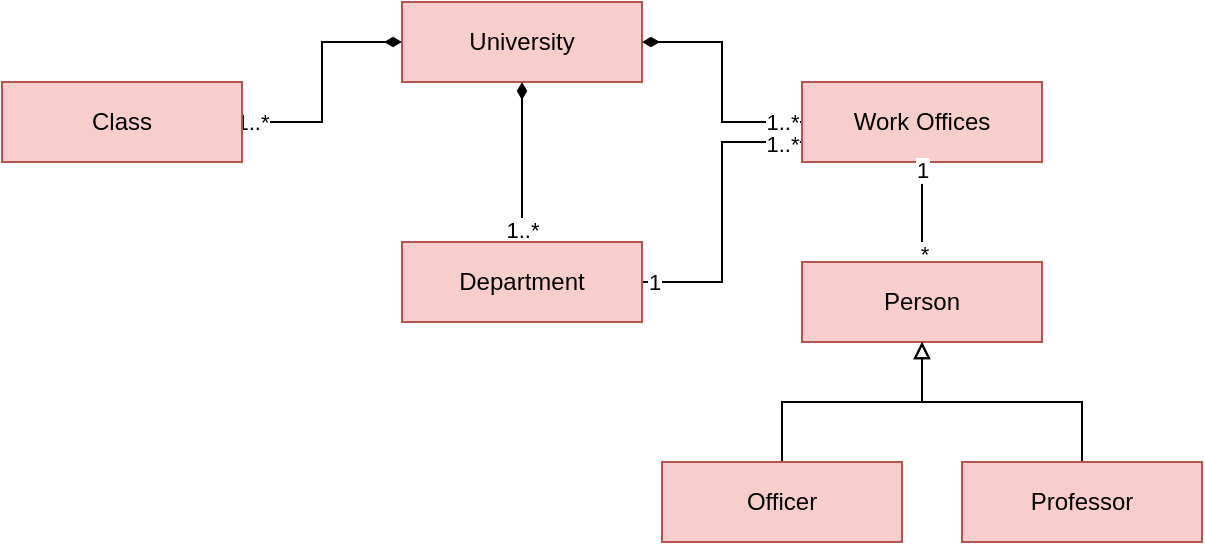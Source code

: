 <mxfile version="20.6.2" type="device"><diagram id="C5RBs43oDa-KdzZeNtuy" name="Page-1"><mxGraphModel dx="701" dy="384" grid="1" gridSize="10" guides="1" tooltips="1" connect="1" arrows="1" fold="1" page="1" pageScale="1" pageWidth="827" pageHeight="1169" math="0" shadow="0"><root><mxCell id="WIyWlLk6GJQsqaUBKTNV-0"/><mxCell id="WIyWlLk6GJQsqaUBKTNV-1" parent="WIyWlLk6GJQsqaUBKTNV-0"/><mxCell id="Tw3rWIJ99iVfpeTAFX9q-0" value="University" style="rounded=0;whiteSpace=wrap;html=1;fillColor=#f8cecc;strokeColor=#b85450;" vertex="1" parent="WIyWlLk6GJQsqaUBKTNV-1"><mxGeometry x="320" y="160" width="120" height="40" as="geometry"/></mxCell><mxCell id="Tw3rWIJ99iVfpeTAFX9q-6" style="edgeStyle=orthogonalEdgeStyle;rounded=0;orthogonalLoop=1;jettySize=auto;html=1;endArrow=diamondThin;endFill=1;" edge="1" parent="WIyWlLk6GJQsqaUBKTNV-1" source="Tw3rWIJ99iVfpeTAFX9q-1" target="Tw3rWIJ99iVfpeTAFX9q-0"><mxGeometry relative="1" as="geometry"/></mxCell><mxCell id="Tw3rWIJ99iVfpeTAFX9q-10" value="1..*" style="edgeLabel;html=1;align=center;verticalAlign=middle;resizable=0;points=[];" vertex="1" connectable="0" parent="Tw3rWIJ99iVfpeTAFX9q-6"><mxGeometry x="-0.924" relative="1" as="geometry"><mxPoint as="offset"/></mxGeometry></mxCell><mxCell id="Tw3rWIJ99iVfpeTAFX9q-1" value="Class" style="rounded=0;whiteSpace=wrap;html=1;fillColor=#f8cecc;strokeColor=#b85450;" vertex="1" parent="WIyWlLk6GJQsqaUBKTNV-1"><mxGeometry x="120" y="200" width="120" height="40" as="geometry"/></mxCell><mxCell id="Tw3rWIJ99iVfpeTAFX9q-7" style="edgeStyle=orthogonalEdgeStyle;rounded=0;orthogonalLoop=1;jettySize=auto;html=1;endArrow=diamondThin;endFill=1;" edge="1" parent="WIyWlLk6GJQsqaUBKTNV-1" source="Tw3rWIJ99iVfpeTAFX9q-2" target="Tw3rWIJ99iVfpeTAFX9q-0"><mxGeometry relative="1" as="geometry"/></mxCell><mxCell id="Tw3rWIJ99iVfpeTAFX9q-9" value="1..*" style="edgeLabel;html=1;align=center;verticalAlign=middle;resizable=0;points=[];" vertex="1" connectable="0" parent="Tw3rWIJ99iVfpeTAFX9q-7"><mxGeometry x="-0.844" relative="1" as="geometry"><mxPoint as="offset"/></mxGeometry></mxCell><mxCell id="Tw3rWIJ99iVfpeTAFX9q-15" style="edgeStyle=orthogonalEdgeStyle;rounded=0;orthogonalLoop=1;jettySize=auto;html=1;entryX=0;entryY=0.75;entryDx=0;entryDy=0;endArrow=none;endFill=0;" edge="1" parent="WIyWlLk6GJQsqaUBKTNV-1" source="Tw3rWIJ99iVfpeTAFX9q-2" target="Tw3rWIJ99iVfpeTAFX9q-3"><mxGeometry relative="1" as="geometry"/></mxCell><mxCell id="Tw3rWIJ99iVfpeTAFX9q-16" value="1..*" style="edgeLabel;html=1;align=center;verticalAlign=middle;resizable=0;points=[];" vertex="1" connectable="0" parent="Tw3rWIJ99iVfpeTAFX9q-15"><mxGeometry x="0.796" y="-1" relative="1" as="geometry"><mxPoint x="5" as="offset"/></mxGeometry></mxCell><mxCell id="Tw3rWIJ99iVfpeTAFX9q-17" value="1" style="edgeLabel;html=1;align=center;verticalAlign=middle;resizable=0;points=[];" vertex="1" connectable="0" parent="Tw3rWIJ99iVfpeTAFX9q-15"><mxGeometry x="-0.917" relative="1" as="geometry"><mxPoint as="offset"/></mxGeometry></mxCell><mxCell id="Tw3rWIJ99iVfpeTAFX9q-2" value="Department" style="rounded=0;whiteSpace=wrap;html=1;fillColor=#f8cecc;strokeColor=#b85450;" vertex="1" parent="WIyWlLk6GJQsqaUBKTNV-1"><mxGeometry x="320" y="280" width="120" height="40" as="geometry"/></mxCell><mxCell id="Tw3rWIJ99iVfpeTAFX9q-8" style="edgeStyle=orthogonalEdgeStyle;rounded=0;orthogonalLoop=1;jettySize=auto;html=1;endArrow=diamondThin;endFill=1;" edge="1" parent="WIyWlLk6GJQsqaUBKTNV-1" source="Tw3rWIJ99iVfpeTAFX9q-3" target="Tw3rWIJ99iVfpeTAFX9q-0"><mxGeometry relative="1" as="geometry"/></mxCell><mxCell id="Tw3rWIJ99iVfpeTAFX9q-11" value="1..*" style="edgeLabel;html=1;align=center;verticalAlign=middle;resizable=0;points=[];" vertex="1" connectable="0" parent="Tw3rWIJ99iVfpeTAFX9q-8"><mxGeometry x="-0.827" relative="1" as="geometry"><mxPoint as="offset"/></mxGeometry></mxCell><mxCell id="Tw3rWIJ99iVfpeTAFX9q-3" value="Work Offices" style="rounded=0;whiteSpace=wrap;html=1;fillColor=#f8cecc;strokeColor=#b85450;" vertex="1" parent="WIyWlLk6GJQsqaUBKTNV-1"><mxGeometry x="520" y="200" width="120" height="40" as="geometry"/></mxCell><mxCell id="Tw3rWIJ99iVfpeTAFX9q-13" value="1" style="edgeStyle=orthogonalEdgeStyle;rounded=0;orthogonalLoop=1;jettySize=auto;html=1;entryX=0.5;entryY=1;entryDx=0;entryDy=0;endArrow=none;endFill=0;" edge="1" parent="WIyWlLk6GJQsqaUBKTNV-1" source="Tw3rWIJ99iVfpeTAFX9q-12" target="Tw3rWIJ99iVfpeTAFX9q-3"><mxGeometry x="0.833" relative="1" as="geometry"><Array as="points"><mxPoint x="580" y="250"/><mxPoint x="580" y="250"/></Array><mxPoint as="offset"/></mxGeometry></mxCell><mxCell id="Tw3rWIJ99iVfpeTAFX9q-14" value="*" style="edgeLabel;html=1;align=center;verticalAlign=middle;resizable=0;points=[];" vertex="1" connectable="0" parent="Tw3rWIJ99iVfpeTAFX9q-13"><mxGeometry x="-0.818" y="-1" relative="1" as="geometry"><mxPoint as="offset"/></mxGeometry></mxCell><mxCell id="Tw3rWIJ99iVfpeTAFX9q-12" value="Person" style="rounded=0;whiteSpace=wrap;html=1;fillColor=#f8cecc;strokeColor=#b85450;" vertex="1" parent="WIyWlLk6GJQsqaUBKTNV-1"><mxGeometry x="520" y="290" width="120" height="40" as="geometry"/></mxCell><mxCell id="Tw3rWIJ99iVfpeTAFX9q-20" style="edgeStyle=orthogonalEdgeStyle;rounded=0;orthogonalLoop=1;jettySize=auto;html=1;endArrow=block;endFill=0;" edge="1" parent="WIyWlLk6GJQsqaUBKTNV-1" source="Tw3rWIJ99iVfpeTAFX9q-18" target="Tw3rWIJ99iVfpeTAFX9q-12"><mxGeometry relative="1" as="geometry"/></mxCell><mxCell id="Tw3rWIJ99iVfpeTAFX9q-18" value="Officer" style="rounded=0;whiteSpace=wrap;html=1;fillColor=#f8cecc;strokeColor=#b85450;" vertex="1" parent="WIyWlLk6GJQsqaUBKTNV-1"><mxGeometry x="450" y="390" width="120" height="40" as="geometry"/></mxCell><mxCell id="Tw3rWIJ99iVfpeTAFX9q-21" style="edgeStyle=orthogonalEdgeStyle;rounded=0;orthogonalLoop=1;jettySize=auto;html=1;endArrow=block;endFill=0;" edge="1" parent="WIyWlLk6GJQsqaUBKTNV-1" source="Tw3rWIJ99iVfpeTAFX9q-19" target="Tw3rWIJ99iVfpeTAFX9q-12"><mxGeometry relative="1" as="geometry"/></mxCell><mxCell id="Tw3rWIJ99iVfpeTAFX9q-19" value="Professor" style="rounded=0;whiteSpace=wrap;html=1;fillColor=#f8cecc;strokeColor=#b85450;" vertex="1" parent="WIyWlLk6GJQsqaUBKTNV-1"><mxGeometry x="600" y="390" width="120" height="40" as="geometry"/></mxCell></root></mxGraphModel></diagram></mxfile>
